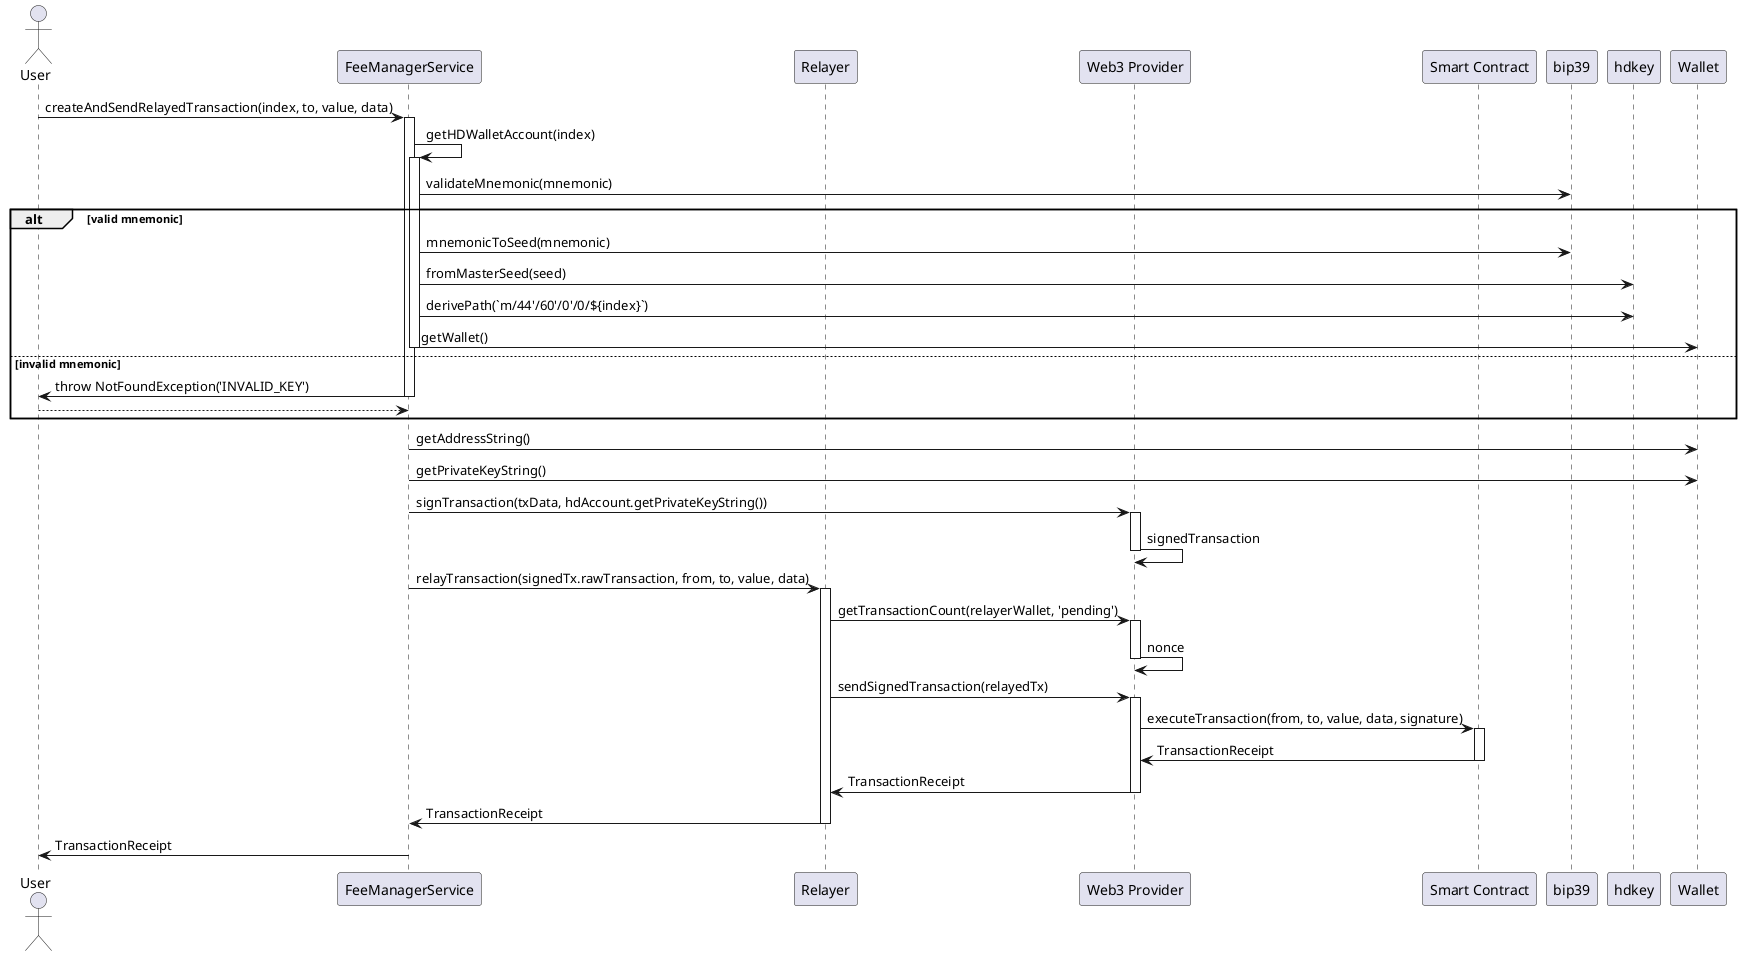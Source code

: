 @startuml
actor User
participant "FeeManagerService" as FMS
participant "Relayer" as R
participant "Web3 Provider" as Web3
participant "Smart Contract" as SC

User -> FMS: createAndSendRelayedTransaction(index, to, value, data)
activate FMS

FMS -> FMS: getHDWalletAccount(index)
activate FMS
FMS -> bip39: validateMnemonic(mnemonic)
alt valid mnemonic
    FMS -> bip39: mnemonicToSeed(mnemonic)
    FMS -> hdkey: fromMasterSeed(seed)
    FMS -> hdkey: derivePath(`m/44'/60'/0'/0/${index}`)
    FMS -> Wallet: getWallet()
    deactivate FMS
else invalid mnemonic
    FMS -> User: throw NotFoundException('INVALID_KEY')
    deactivate FMS
    return
end

FMS -> Wallet: getAddressString()
FMS -> Wallet: getPrivateKeyString()
deactivate FMS

FMS -> Web3: signTransaction(txData, hdAccount.getPrivateKeyString())
activate Web3
Web3 -> Web3: signedTransaction
deactivate Web3

FMS -> R: relayTransaction(signedTx.rawTransaction, from, to, value, data)
activate R

R -> Web3: getTransactionCount(relayerWallet, 'pending')
activate Web3
Web3 -> Web3: nonce
deactivate Web3

R -> Web3: sendSignedTransaction(relayedTx)
activate Web3
Web3 -> SC: executeTransaction(from, to, value, data, signature)
activate SC
SC -> Web3: TransactionReceipt
deactivate SC
Web3 -> R: TransactionReceipt
deactivate Web3

R -> FMS: TransactionReceipt
deactivate R

FMS -> User: TransactionReceipt
deactivate FMS
@enduml
